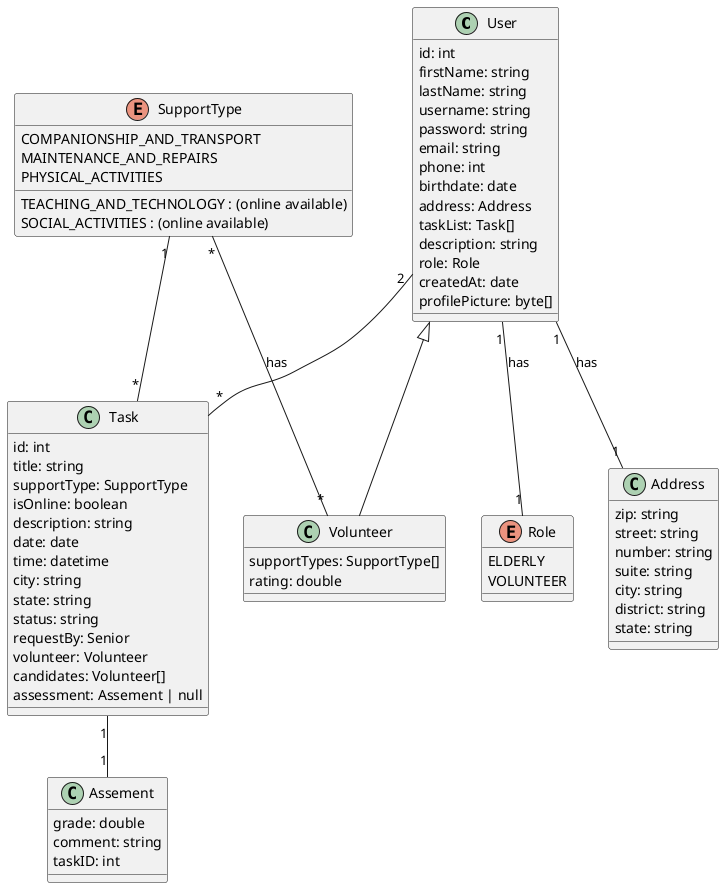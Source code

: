 @startuml
class User {
  id: int
  firstName: string
  lastName: string
  username: string
  password: string
  email: string
  phone: int
  birthdate: date
  address: Address
  taskList: Task[]
  description: string
  role: Role
  createdAt: date
  profilePicture: byte[]
}

class Volunteer {
 supportTypes: SupportType[]
 rating: double
}

class Task {
  id: int
  title: string
  supportType: SupportType
  isOnline: boolean
  description: string
  date: date
  time: datetime
  city: string
  state: string
  status: string
  requestBy: Senior
  volunteer: Volunteer
  candidates: Volunteer[]
  assessment: Assement | null
}

class Address {
  zip: string
  street: string
  number: string
  suite: string
  city: string
  district: string
  state: string
}

class Assement {
  grade: double
  comment: string
  taskID: int
} 

enum Role {
  ELDERLY
  VOLUNTEER
}

enum SupportType {
  COMPANIONSHIP_AND_TRANSPORT
  MAINTENANCE_AND_REPAIRS
  TEACHING_AND_TECHNOLOGY : (online available)
  SOCIAL_ACTIVITIES : (online available)
  PHYSICAL_ACTIVITIES
}

Task "1" -- "1" Assement
SupportType "1" -- "*" Task
SupportType "*" -- "*" Volunteer : has
User "2" -- "*" Task
User "1" -- "1" Role : has
User "1" -- "1" Address : has
User <|-- Volunteer

@enduml
